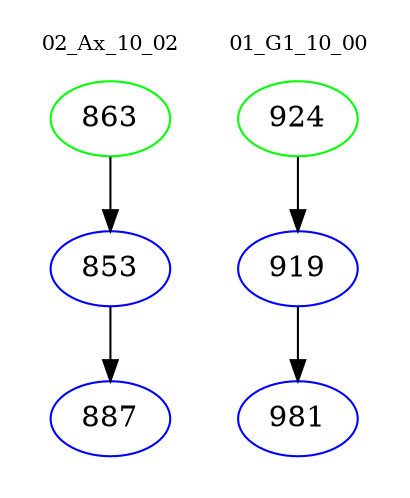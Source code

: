 digraph{
subgraph cluster_0 {
color = white
label = "02_Ax_10_02";
fontsize=10;
T0_863 [label="863", color="green"]
T0_863 -> T0_853 [color="black"]
T0_853 [label="853", color="blue"]
T0_853 -> T0_887 [color="black"]
T0_887 [label="887", color="blue"]
}
subgraph cluster_1 {
color = white
label = "01_G1_10_00";
fontsize=10;
T1_924 [label="924", color="green"]
T1_924 -> T1_919 [color="black"]
T1_919 [label="919", color="blue"]
T1_919 -> T1_981 [color="black"]
T1_981 [label="981", color="blue"]
}
}

